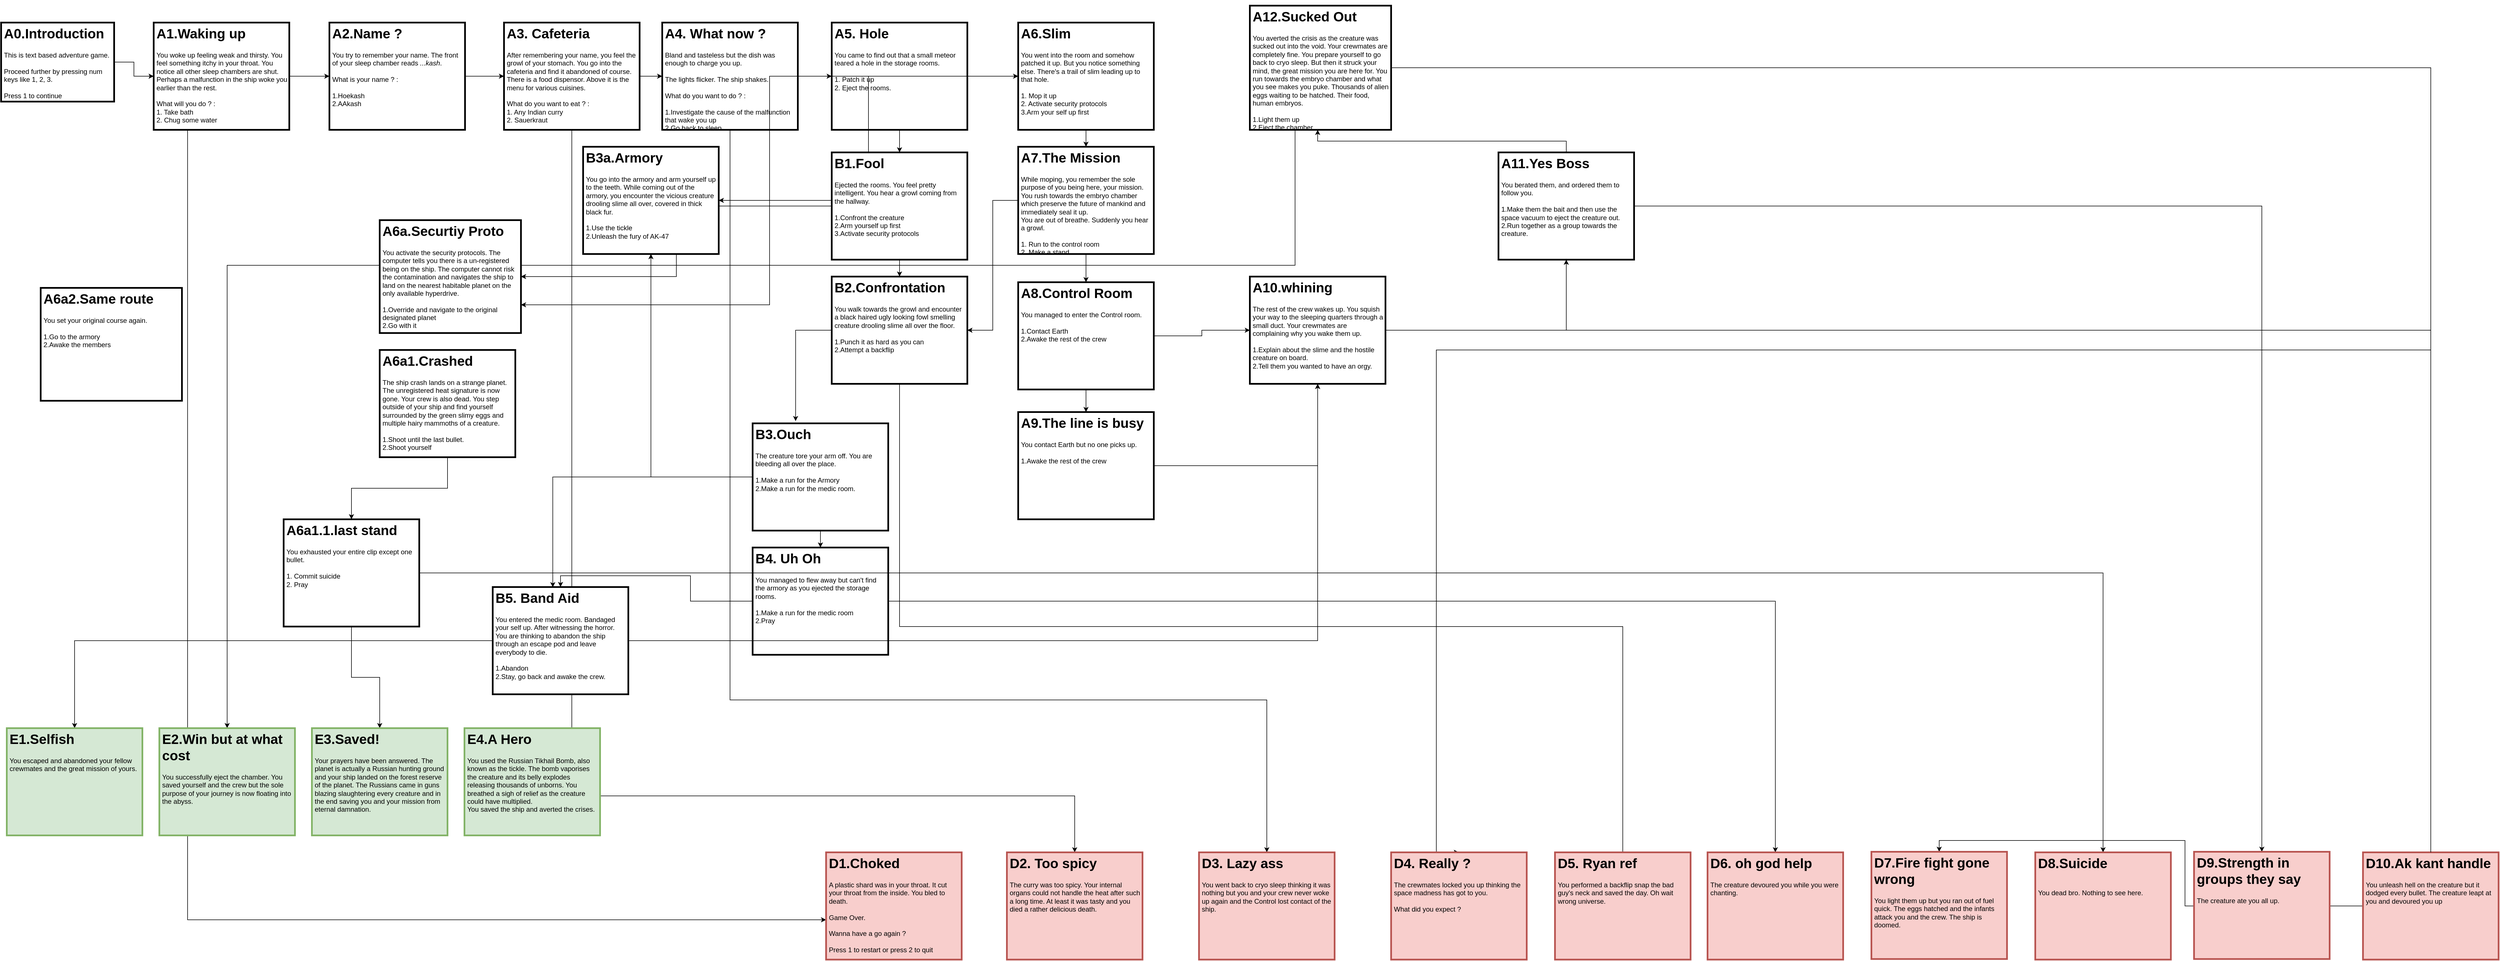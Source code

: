 <mxfile version="14.8.5" type="github">
  <diagram id="kGLVglaXAjxiij-rEtC3" name="Page-1">
    <mxGraphModel dx="1436" dy="689" grid="1" gridSize="10" guides="1" tooltips="1" connect="1" arrows="1" fold="1" page="1" pageScale="1" pageWidth="1100" pageHeight="850" math="0" shadow="0">
      <root>
        <mxCell id="0" />
        <mxCell id="1" parent="0" />
        <mxCell id="MuQRw3Lf0FFxiaVKqVAK-5" style="edgeStyle=orthogonalEdgeStyle;rounded=0;orthogonalLoop=1;jettySize=auto;html=1;" edge="1" parent="1" source="MuQRw3Lf0FFxiaVKqVAK-1" target="MuQRw3Lf0FFxiaVKqVAK-4">
          <mxGeometry relative="1" as="geometry" />
        </mxCell>
        <mxCell id="MuQRw3Lf0FFxiaVKqVAK-1" value="&lt;h1&gt;A0.Introduction&lt;/h1&gt;&lt;div&gt;This is text based adventure game.&lt;/div&gt;&lt;div&gt;&lt;br&gt;&lt;/div&gt;&lt;div&gt;Proceed further by pressing num keys like 1, 2, 3.&lt;/div&gt;&lt;div&gt;&lt;br&gt;&lt;/div&gt;&lt;div&gt;Press 1 to continue&lt;/div&gt;&lt;div&gt;&lt;br&gt;&lt;/div&gt;" style="text;html=1;spacing=5;spacingTop=-20;whiteSpace=wrap;overflow=hidden;rounded=0;strokeWidth=3;gradientColor=#ffffff;fillColor=#ffffff;strokeColor=#000000;" vertex="1" parent="1">
          <mxGeometry x="40" y="120" width="200" height="140" as="geometry" />
        </mxCell>
        <mxCell id="MuQRw3Lf0FFxiaVKqVAK-9" style="edgeStyle=orthogonalEdgeStyle;rounded=0;orthogonalLoop=1;jettySize=auto;html=1;entryX=0;entryY=0.629;entryDx=0;entryDy=0;entryPerimeter=0;exitX=0.542;exitY=1;exitDx=0;exitDy=0;exitPerimeter=0;" edge="1" parent="1" source="MuQRw3Lf0FFxiaVKqVAK-4" target="MuQRw3Lf0FFxiaVKqVAK-6">
          <mxGeometry relative="1" as="geometry">
            <Array as="points">
              <mxPoint x="370" y="310" />
              <mxPoint x="370" y="1710" />
            </Array>
          </mxGeometry>
        </mxCell>
        <mxCell id="MuQRw3Lf0FFxiaVKqVAK-11" style="edgeStyle=orthogonalEdgeStyle;rounded=0;orthogonalLoop=1;jettySize=auto;html=1;entryX=0;entryY=0.5;entryDx=0;entryDy=0;" edge="1" parent="1" source="MuQRw3Lf0FFxiaVKqVAK-4" target="MuQRw3Lf0FFxiaVKqVAK-7">
          <mxGeometry relative="1" as="geometry" />
        </mxCell>
        <mxCell id="MuQRw3Lf0FFxiaVKqVAK-4" value="&lt;h1&gt;A1.Waking up&lt;/h1&gt;&lt;div&gt;&lt;div&gt;You woke up feeling weak and thirsty. You feel something itchy in your throat. You notice all other sleep chambers are shut. Perhaps a malfunction in the ship woke you earlier than the rest.&amp;nbsp;&lt;/div&gt;&lt;div&gt;&lt;br&gt;&lt;/div&gt;&lt;div&gt;What will you do ? :&lt;/div&gt;&lt;div&gt;1. Take bath&lt;/div&gt;&lt;div&gt;2. Chug some water&lt;/div&gt;&lt;/div&gt;" style="text;html=1;spacing=5;spacingTop=-20;whiteSpace=wrap;overflow=hidden;rounded=0;strokeWidth=3;gradientColor=#ffffff;fillColor=#ffffff;strokeColor=#000000;" vertex="1" parent="1">
          <mxGeometry x="310" y="120" width="240" height="190" as="geometry" />
        </mxCell>
        <mxCell id="MuQRw3Lf0FFxiaVKqVAK-6" value="&lt;h1&gt;D1.Choked&amp;nbsp;&lt;/h1&gt;&lt;div&gt;A plastic shard was in your throat. It cut your throat from the inside. You bled to death.&lt;/div&gt;&lt;div&gt;&lt;br&gt;&lt;/div&gt;&lt;div&gt;Game Over.&lt;/div&gt;&lt;div&gt;&lt;br&gt;&lt;/div&gt;&lt;div&gt;Wanna have a go again ?&amp;nbsp;&lt;/div&gt;&lt;div&gt;&lt;br&gt;&lt;/div&gt;&lt;div&gt;Press 1 to restart or press 2 to quit&lt;/div&gt;" style="text;html=1;spacing=5;spacingTop=-20;whiteSpace=wrap;overflow=hidden;rounded=0;strokeWidth=3;fillColor=#f8cecc;strokeColor=#b85450;" vertex="1" parent="1">
          <mxGeometry x="1500" y="1590" width="240" height="190" as="geometry" />
        </mxCell>
        <mxCell id="MuQRw3Lf0FFxiaVKqVAK-12" style="edgeStyle=orthogonalEdgeStyle;rounded=0;orthogonalLoop=1;jettySize=auto;html=1;" edge="1" parent="1" source="MuQRw3Lf0FFxiaVKqVAK-7" target="MuQRw3Lf0FFxiaVKqVAK-10">
          <mxGeometry relative="1" as="geometry" />
        </mxCell>
        <mxCell id="MuQRw3Lf0FFxiaVKqVAK-7" value="&lt;h1&gt;A2.Name ?&lt;/h1&gt;&lt;div&gt;You try to remember your name. The front of your sleep chamber reads &lt;i&gt;...kash&lt;/i&gt;.&amp;nbsp;&lt;/div&gt;&lt;div&gt;&lt;br&gt;&lt;/div&gt;&lt;div&gt;What is your name ? :&lt;/div&gt;&lt;div&gt;&lt;br&gt;&lt;/div&gt;&lt;div&gt;1.Hoekash&lt;/div&gt;&lt;div&gt;2.AAkash&amp;nbsp;&lt;/div&gt;&lt;div&gt;&lt;br&gt;&lt;/div&gt;&lt;div&gt;&lt;br&gt;&lt;/div&gt;" style="text;html=1;spacing=5;spacingTop=-20;whiteSpace=wrap;overflow=hidden;rounded=0;strokeWidth=3;gradientColor=#ffffff;fillColor=#ffffff;strokeColor=#000000;" vertex="1" parent="1">
          <mxGeometry x="621" y="120" width="240" height="190" as="geometry" />
        </mxCell>
        <mxCell id="MuQRw3Lf0FFxiaVKqVAK-14" style="edgeStyle=orthogonalEdgeStyle;rounded=0;orthogonalLoop=1;jettySize=auto;html=1;entryX=0.5;entryY=0;entryDx=0;entryDy=0;" edge="1" parent="1" source="MuQRw3Lf0FFxiaVKqVAK-10" target="MuQRw3Lf0FFxiaVKqVAK-13">
          <mxGeometry relative="1" as="geometry">
            <Array as="points">
              <mxPoint x="1050" y="1490" />
              <mxPoint x="1940" y="1490" />
            </Array>
          </mxGeometry>
        </mxCell>
        <mxCell id="MuQRw3Lf0FFxiaVKqVAK-16" style="edgeStyle=orthogonalEdgeStyle;rounded=0;orthogonalLoop=1;jettySize=auto;html=1;" edge="1" parent="1" source="MuQRw3Lf0FFxiaVKqVAK-10" target="MuQRw3Lf0FFxiaVKqVAK-15">
          <mxGeometry relative="1" as="geometry" />
        </mxCell>
        <mxCell id="MuQRw3Lf0FFxiaVKqVAK-10" value="&lt;h1&gt;A3. Cafeteria&lt;/h1&gt;&lt;div&gt;After remembering your name, you feel the growl of your stomach. You go into the cafeteria and find it abandoned of course. There is a food dispensor. Above it is the menu for various cuisines.&amp;nbsp;&lt;/div&gt;&lt;div&gt;&lt;br&gt;&lt;/div&gt;&lt;div&gt;What do you want to eat ? :&lt;/div&gt;&lt;div&gt;1. Any Indian curry&lt;/div&gt;&lt;div&gt;2. Sauerkraut&lt;/div&gt;&lt;div&gt;&lt;br&gt;&lt;/div&gt;&lt;div&gt;&lt;br&gt;&lt;/div&gt;&lt;div&gt;&lt;br&gt;&lt;/div&gt;" style="text;html=1;spacing=5;spacingTop=-20;whiteSpace=wrap;overflow=hidden;rounded=0;strokeWidth=3;gradientColor=#ffffff;fillColor=#ffffff;strokeColor=#000000;" vertex="1" parent="1">
          <mxGeometry x="930" y="120" width="240" height="190" as="geometry" />
        </mxCell>
        <mxCell id="MuQRw3Lf0FFxiaVKqVAK-13" value="&lt;h1&gt;D2. Too spicy&lt;/h1&gt;&lt;div&gt;The curry was too spicy. Your internal organs could not handle the heat after such a long time. At least it was tasty and you died a rather delicious death.&lt;/div&gt;&lt;div&gt;&lt;br&gt;&lt;/div&gt;&lt;div&gt;&lt;br&gt;&lt;/div&gt;" style="text;html=1;spacing=5;spacingTop=-20;whiteSpace=wrap;overflow=hidden;rounded=0;strokeWidth=3;fillColor=#f8cecc;strokeColor=#b85450;" vertex="1" parent="1">
          <mxGeometry x="1820" y="1590" width="240" height="190" as="geometry" />
        </mxCell>
        <mxCell id="MuQRw3Lf0FFxiaVKqVAK-18" style="edgeStyle=orthogonalEdgeStyle;rounded=0;orthogonalLoop=1;jettySize=auto;html=1;" edge="1" parent="1" source="MuQRw3Lf0FFxiaVKqVAK-15" target="MuQRw3Lf0FFxiaVKqVAK-17">
          <mxGeometry relative="1" as="geometry">
            <Array as="points">
              <mxPoint x="1330" y="1320" />
              <mxPoint x="2280" y="1320" />
            </Array>
          </mxGeometry>
        </mxCell>
        <mxCell id="MuQRw3Lf0FFxiaVKqVAK-20" style="edgeStyle=orthogonalEdgeStyle;rounded=0;orthogonalLoop=1;jettySize=auto;html=1;entryX=0;entryY=0.5;entryDx=0;entryDy=0;" edge="1" parent="1" source="MuQRw3Lf0FFxiaVKqVAK-15" target="MuQRw3Lf0FFxiaVKqVAK-19">
          <mxGeometry relative="1" as="geometry" />
        </mxCell>
        <mxCell id="MuQRw3Lf0FFxiaVKqVAK-15" value="&lt;h1&gt;A4. What now ?&lt;/h1&gt;&lt;div&gt;Bland and tasteless but the dish was enough to charge you up.&amp;nbsp;&lt;/div&gt;&lt;div&gt;&lt;br&gt;&lt;/div&gt;&lt;div&gt;The lights flicker. The ship shakes.&lt;/div&gt;&lt;div&gt;&lt;br&gt;&lt;/div&gt;&lt;div&gt;What do you want to do ? :&lt;/div&gt;&lt;div&gt;&lt;br&gt;&lt;/div&gt;&lt;div&gt;1.Investigate the cause of the malfunction that wake you up&lt;/div&gt;&lt;div&gt;2.Go back to sleep&lt;/div&gt;" style="text;html=1;spacing=5;spacingTop=-20;whiteSpace=wrap;overflow=hidden;rounded=0;strokeWidth=3;gradientColor=#ffffff;fillColor=#ffffff;strokeColor=#000000;" vertex="1" parent="1">
          <mxGeometry x="1210" y="120" width="240" height="190" as="geometry" />
        </mxCell>
        <mxCell id="MuQRw3Lf0FFxiaVKqVAK-17" value="&lt;h1&gt;D3. Lazy ass&lt;/h1&gt;&lt;div&gt;You went back to cryo sleep thinking it was nothing but you and your crew never woke up again and the Control lost contact of the ship.&lt;/div&gt;" style="text;html=1;spacing=5;spacingTop=-20;whiteSpace=wrap;overflow=hidden;rounded=0;strokeWidth=3;fillColor=#f8cecc;strokeColor=#b85450;" vertex="1" parent="1">
          <mxGeometry x="2160" y="1590" width="240" height="190" as="geometry" />
        </mxCell>
        <mxCell id="MuQRw3Lf0FFxiaVKqVAK-24" style="edgeStyle=orthogonalEdgeStyle;rounded=0;orthogonalLoop=1;jettySize=auto;html=1;entryX=0;entryY=0.5;entryDx=0;entryDy=0;" edge="1" parent="1" source="MuQRw3Lf0FFxiaVKqVAK-19" target="MuQRw3Lf0FFxiaVKqVAK-21">
          <mxGeometry relative="1" as="geometry" />
        </mxCell>
        <mxCell id="MuQRw3Lf0FFxiaVKqVAK-35" style="edgeStyle=orthogonalEdgeStyle;rounded=0;orthogonalLoop=1;jettySize=auto;html=1;entryX=0.5;entryY=0;entryDx=0;entryDy=0;" edge="1" parent="1" source="MuQRw3Lf0FFxiaVKqVAK-19" target="MuQRw3Lf0FFxiaVKqVAK-32">
          <mxGeometry relative="1" as="geometry" />
        </mxCell>
        <mxCell id="MuQRw3Lf0FFxiaVKqVAK-19" value="&lt;h1&gt;A5. Hole&amp;nbsp;&amp;nbsp;&lt;/h1&gt;&lt;div&gt;You came to find out that a small meteor teared a hole in the storage rooms.&amp;nbsp;&lt;/div&gt;&lt;div&gt;&lt;br&gt;&lt;/div&gt;&lt;div&gt;1. Patch it up&amp;nbsp;&lt;/div&gt;&lt;div&gt;2. Eject the rooms.&lt;/div&gt;" style="text;html=1;spacing=5;spacingTop=-20;whiteSpace=wrap;overflow=hidden;rounded=0;strokeWidth=3;gradientColor=#ffffff;fillColor=#ffffff;strokeColor=#000000;" vertex="1" parent="1">
          <mxGeometry x="1510" y="120" width="240" height="190" as="geometry" />
        </mxCell>
        <mxCell id="MuQRw3Lf0FFxiaVKqVAK-25" style="edgeStyle=orthogonalEdgeStyle;rounded=0;orthogonalLoop=1;jettySize=auto;html=1;" edge="1" parent="1" source="MuQRw3Lf0FFxiaVKqVAK-21" target="MuQRw3Lf0FFxiaVKqVAK-22">
          <mxGeometry relative="1" as="geometry" />
        </mxCell>
        <mxCell id="MuQRw3Lf0FFxiaVKqVAK-82" style="edgeStyle=orthogonalEdgeStyle;rounded=0;orthogonalLoop=1;jettySize=auto;html=1;entryX=1;entryY=0.75;entryDx=0;entryDy=0;" edge="1" parent="1" source="MuQRw3Lf0FFxiaVKqVAK-21" target="MuQRw3Lf0FFxiaVKqVAK-65">
          <mxGeometry relative="1" as="geometry" />
        </mxCell>
        <mxCell id="MuQRw3Lf0FFxiaVKqVAK-83" style="edgeStyle=orthogonalEdgeStyle;rounded=0;orthogonalLoop=1;jettySize=auto;html=1;entryX=1;entryY=0.5;entryDx=0;entryDy=0;" edge="1" parent="1" source="MuQRw3Lf0FFxiaVKqVAK-21" target="MuQRw3Lf0FFxiaVKqVAK-77">
          <mxGeometry relative="1" as="geometry" />
        </mxCell>
        <mxCell id="MuQRw3Lf0FFxiaVKqVAK-21" value="&lt;h1&gt;A6.Slim&lt;/h1&gt;&lt;div&gt;You went into the room and somehow patched it up. But you notice something else. There&#39;s a trail of slim leading up to that hole.&lt;/div&gt;&lt;div&gt;&lt;br&gt;&lt;/div&gt;&lt;div&gt;1. Mop it up&lt;/div&gt;&lt;div&gt;2. Activate security protocols&lt;/div&gt;&lt;div&gt;3.Arm your self up first&lt;/div&gt;" style="text;html=1;spacing=5;spacingTop=-20;whiteSpace=wrap;overflow=hidden;rounded=0;strokeWidth=3;gradientColor=#ffffff;fillColor=#ffffff;strokeColor=#000000;" vertex="1" parent="1">
          <mxGeometry x="1840" y="120" width="240" height="190" as="geometry" />
        </mxCell>
        <mxCell id="MuQRw3Lf0FFxiaVKqVAK-27" style="edgeStyle=orthogonalEdgeStyle;rounded=0;orthogonalLoop=1;jettySize=auto;html=1;" edge="1" parent="1" source="MuQRw3Lf0FFxiaVKqVAK-22" target="MuQRw3Lf0FFxiaVKqVAK-23">
          <mxGeometry relative="1" as="geometry" />
        </mxCell>
        <mxCell id="MuQRw3Lf0FFxiaVKqVAK-80" style="edgeStyle=orthogonalEdgeStyle;rounded=0;orthogonalLoop=1;jettySize=auto;html=1;entryX=1;entryY=0.5;entryDx=0;entryDy=0;" edge="1" parent="1" source="MuQRw3Lf0FFxiaVKqVAK-22" target="MuQRw3Lf0FFxiaVKqVAK-36">
          <mxGeometry relative="1" as="geometry" />
        </mxCell>
        <mxCell id="MuQRw3Lf0FFxiaVKqVAK-22" value="&lt;h1&gt;A7.The Mission&lt;/h1&gt;&lt;div&gt;While moping, you remember the sole purpose of you being here, your mission. You rush towards the embryo chamber which preserve the future of mankind and immediately seal it up.&lt;/div&gt;&lt;div&gt;You are out of breathe. Suddenly you hear a growl.&lt;/div&gt;&lt;div&gt;&lt;br&gt;&lt;/div&gt;&lt;div&gt;1. Run to the control room&lt;/div&gt;&lt;div&gt;2. Make a stand&lt;/div&gt;" style="text;html=1;spacing=5;spacingTop=-20;whiteSpace=wrap;overflow=hidden;rounded=0;strokeWidth=3;gradientColor=#ffffff;fillColor=#ffffff;strokeColor=#000000;" vertex="1" parent="1">
          <mxGeometry x="1840" y="340" width="240" height="190" as="geometry" />
        </mxCell>
        <mxCell id="MuQRw3Lf0FFxiaVKqVAK-28" style="edgeStyle=orthogonalEdgeStyle;rounded=0;orthogonalLoop=1;jettySize=auto;html=1;entryX=0.5;entryY=0;entryDx=0;entryDy=0;" edge="1" parent="1" source="MuQRw3Lf0FFxiaVKqVAK-23" target="MuQRw3Lf0FFxiaVKqVAK-26">
          <mxGeometry relative="1" as="geometry" />
        </mxCell>
        <mxCell id="MuQRw3Lf0FFxiaVKqVAK-30" style="edgeStyle=orthogonalEdgeStyle;rounded=0;orthogonalLoop=1;jettySize=auto;html=1;" edge="1" parent="1" source="MuQRw3Lf0FFxiaVKqVAK-23" target="MuQRw3Lf0FFxiaVKqVAK-29">
          <mxGeometry relative="1" as="geometry" />
        </mxCell>
        <mxCell id="MuQRw3Lf0FFxiaVKqVAK-23" value="&lt;h1&gt;A8.Control Room&amp;nbsp;&lt;/h1&gt;&lt;div&gt;You managed to enter the Control room.&lt;/div&gt;&lt;div&gt;&lt;br&gt;&lt;/div&gt;&lt;div&gt;1.Contact Earth&lt;/div&gt;&lt;div&gt;2.Awake the rest of the crew&lt;/div&gt;" style="text;html=1;spacing=5;spacingTop=-20;whiteSpace=wrap;overflow=hidden;rounded=0;strokeWidth=3;gradientColor=#ffffff;fillColor=#ffffff;strokeColor=#000000;" vertex="1" parent="1">
          <mxGeometry x="1840" y="580" width="240" height="190" as="geometry" />
        </mxCell>
        <mxCell id="MuQRw3Lf0FFxiaVKqVAK-31" style="edgeStyle=orthogonalEdgeStyle;rounded=0;orthogonalLoop=1;jettySize=auto;html=1;" edge="1" parent="1" source="MuQRw3Lf0FFxiaVKqVAK-26" target="MuQRw3Lf0FFxiaVKqVAK-29">
          <mxGeometry relative="1" as="geometry" />
        </mxCell>
        <mxCell id="MuQRw3Lf0FFxiaVKqVAK-26" value="&lt;h1&gt;A9.The line is busy&lt;/h1&gt;&lt;div&gt;You contact Earth but no one picks up.&lt;/div&gt;&lt;div&gt;&lt;br&gt;&lt;/div&gt;&lt;div&gt;1.Awake the rest of the crew&lt;/div&gt;" style="text;html=1;spacing=5;spacingTop=-20;whiteSpace=wrap;overflow=hidden;rounded=0;strokeWidth=3;gradientColor=#ffffff;fillColor=#ffffff;strokeColor=#000000;" vertex="1" parent="1">
          <mxGeometry x="1840" y="810" width="240" height="190" as="geometry" />
        </mxCell>
        <mxCell id="MuQRw3Lf0FFxiaVKqVAK-34" style="edgeStyle=orthogonalEdgeStyle;rounded=0;orthogonalLoop=1;jettySize=auto;html=1;entryX=0.5;entryY=0;entryDx=0;entryDy=0;startArrow=none;" edge="1" parent="1" source="MuQRw3Lf0FFxiaVKqVAK-84" target="MuQRw3Lf0FFxiaVKqVAK-33">
          <mxGeometry relative="1" as="geometry">
            <mxPoint x="2540" y="1250" as="targetPoint" />
            <Array as="points">
              <mxPoint x="2580" y="700" />
              <mxPoint x="2580" y="1590" />
            </Array>
          </mxGeometry>
        </mxCell>
        <mxCell id="MuQRw3Lf0FFxiaVKqVAK-55" style="edgeStyle=orthogonalEdgeStyle;rounded=0;orthogonalLoop=1;jettySize=auto;html=1;entryX=0.5;entryY=1;entryDx=0;entryDy=0;" edge="1" parent="1" source="MuQRw3Lf0FFxiaVKqVAK-29" target="MuQRw3Lf0FFxiaVKqVAK-54">
          <mxGeometry relative="1" as="geometry" />
        </mxCell>
        <mxCell id="MuQRw3Lf0FFxiaVKqVAK-29" value="&lt;h1&gt;A10.whining&lt;/h1&gt;&lt;div&gt;The rest of the crew wakes up. You squish your way to the sleeping quarters through a small duct. Your crewmates are complaining why you wake them up.&lt;/div&gt;&lt;div&gt;&lt;br&gt;&lt;/div&gt;&lt;div&gt;1.Explain about the slime and the hostile creature on board.&lt;/div&gt;&lt;div&gt;2.Tell them you wanted to have an orgy.&lt;/div&gt;" style="text;html=1;spacing=5;spacingTop=-20;whiteSpace=wrap;overflow=hidden;rounded=0;strokeWidth=3;gradientColor=#ffffff;fillColor=#ffffff;strokeColor=#000000;" vertex="1" parent="1">
          <mxGeometry x="2250" y="570" width="240" height="190" as="geometry" />
        </mxCell>
        <mxCell id="MuQRw3Lf0FFxiaVKqVAK-37" style="edgeStyle=orthogonalEdgeStyle;rounded=0;orthogonalLoop=1;jettySize=auto;html=1;entryX=0.5;entryY=0;entryDx=0;entryDy=0;" edge="1" parent="1" source="MuQRw3Lf0FFxiaVKqVAK-32" target="MuQRw3Lf0FFxiaVKqVAK-36">
          <mxGeometry relative="1" as="geometry">
            <mxPoint x="1630" y="550" as="targetPoint" />
          </mxGeometry>
        </mxCell>
        <mxCell id="MuQRw3Lf0FFxiaVKqVAK-79" style="edgeStyle=orthogonalEdgeStyle;rounded=0;orthogonalLoop=1;jettySize=auto;html=1;" edge="1" parent="1" source="MuQRw3Lf0FFxiaVKqVAK-32" target="MuQRw3Lf0FFxiaVKqVAK-65">
          <mxGeometry relative="1" as="geometry" />
        </mxCell>
        <mxCell id="MuQRw3Lf0FFxiaVKqVAK-32" value="&lt;h1&gt;B1.Fool&lt;/h1&gt;&lt;div&gt;Ejected the rooms. You feel pretty intelligent. You hear a growl coming from the hallway.&amp;nbsp;&lt;/div&gt;&lt;div&gt;&lt;br&gt;&lt;/div&gt;&lt;div&gt;1.Confront the creature&lt;/div&gt;&lt;div&gt;2.Arm yourself up first&lt;/div&gt;&lt;div&gt;3.Activate security protocols&amp;nbsp;&lt;/div&gt;&lt;div&gt;&lt;br&gt;&lt;/div&gt;" style="text;html=1;spacing=5;spacingTop=-20;whiteSpace=wrap;overflow=hidden;rounded=0;strokeWidth=3;gradientColor=#ffffff;fillColor=#ffffff;strokeColor=#000000;" vertex="1" parent="1">
          <mxGeometry x="1510" y="350" width="240" height="190" as="geometry" />
        </mxCell>
        <mxCell id="MuQRw3Lf0FFxiaVKqVAK-33" value="&lt;h1&gt;D4. Really ?&lt;/h1&gt;&lt;div&gt;The crewmates locked you up thinking the space madness has got to you.&amp;nbsp;&lt;/div&gt;&lt;div&gt;&lt;br&gt;&lt;/div&gt;&lt;div&gt;What did you expect ?&lt;br&gt;&lt;/div&gt;" style="text;html=1;spacing=5;spacingTop=-20;whiteSpace=wrap;overflow=hidden;rounded=0;strokeWidth=3;fillColor=#f8cecc;strokeColor=#b85450;" vertex="1" parent="1">
          <mxGeometry x="2500" y="1590" width="240" height="190" as="geometry" />
        </mxCell>
        <mxCell id="MuQRw3Lf0FFxiaVKqVAK-39" style="edgeStyle=orthogonalEdgeStyle;rounded=0;orthogonalLoop=1;jettySize=auto;html=1;" edge="1" parent="1" source="MuQRw3Lf0FFxiaVKqVAK-36">
          <mxGeometry relative="1" as="geometry">
            <mxPoint x="2910" y="1600" as="targetPoint" />
            <Array as="points">
              <mxPoint x="1630" y="1190" />
              <mxPoint x="2910" y="1190" />
            </Array>
          </mxGeometry>
        </mxCell>
        <mxCell id="MuQRw3Lf0FFxiaVKqVAK-41" style="edgeStyle=orthogonalEdgeStyle;rounded=0;orthogonalLoop=1;jettySize=auto;html=1;entryX=0.317;entryY=-0.021;entryDx=0;entryDy=0;entryPerimeter=0;" edge="1" parent="1" source="MuQRw3Lf0FFxiaVKqVAK-36" target="MuQRw3Lf0FFxiaVKqVAK-40">
          <mxGeometry relative="1" as="geometry">
            <Array as="points">
              <mxPoint x="1446" y="665" />
            </Array>
          </mxGeometry>
        </mxCell>
        <mxCell id="MuQRw3Lf0FFxiaVKqVAK-36" value="&lt;h1&gt;B2.Confrontation&lt;/h1&gt;&lt;div&gt;You walk towards the growl and encounter a black haired ugly looking fowl smelling creature drooling slime all over the floor.&lt;/div&gt;&lt;div&gt;&lt;br&gt;&lt;/div&gt;&lt;div&gt;1.Punch it as hard as you can&lt;/div&gt;&lt;div&gt;2.Attempt a backflip&lt;/div&gt;" style="text;html=1;spacing=5;spacingTop=-20;whiteSpace=wrap;overflow=hidden;rounded=0;strokeWidth=3;gradientColor=#ffffff;fillColor=#ffffff;strokeColor=#000000;" vertex="1" parent="1">
          <mxGeometry x="1510" y="570" width="240" height="190" as="geometry" />
        </mxCell>
        <mxCell id="MuQRw3Lf0FFxiaVKqVAK-38" value="&lt;h1&gt;D5. Ryan ref&lt;/h1&gt;&lt;div&gt;You performed a backflip snap the bad guy&#39;s neck and saved the day. Oh wait wrong universe.&lt;/div&gt;" style="text;html=1;spacing=5;spacingTop=-20;whiteSpace=wrap;overflow=hidden;rounded=0;strokeWidth=3;fillColor=#f8cecc;strokeColor=#b85450;" vertex="1" parent="1">
          <mxGeometry x="2790" y="1590" width="240" height="190" as="geometry" />
        </mxCell>
        <mxCell id="MuQRw3Lf0FFxiaVKqVAK-43" style="edgeStyle=orthogonalEdgeStyle;rounded=0;orthogonalLoop=1;jettySize=auto;html=1;entryX=0.5;entryY=0;entryDx=0;entryDy=0;" edge="1" parent="1" source="MuQRw3Lf0FFxiaVKqVAK-40" target="MuQRw3Lf0FFxiaVKqVAK-42">
          <mxGeometry relative="1" as="geometry" />
        </mxCell>
        <mxCell id="MuQRw3Lf0FFxiaVKqVAK-56" style="edgeStyle=orthogonalEdgeStyle;rounded=0;orthogonalLoop=1;jettySize=auto;html=1;entryX=0.443;entryY=0.002;entryDx=0;entryDy=0;entryPerimeter=0;" edge="1" parent="1" source="MuQRw3Lf0FFxiaVKqVAK-40" target="MuQRw3Lf0FFxiaVKqVAK-46">
          <mxGeometry relative="1" as="geometry" />
        </mxCell>
        <mxCell id="MuQRw3Lf0FFxiaVKqVAK-81" style="edgeStyle=orthogonalEdgeStyle;rounded=0;orthogonalLoop=1;jettySize=auto;html=1;" edge="1" parent="1" source="MuQRw3Lf0FFxiaVKqVAK-40" target="MuQRw3Lf0FFxiaVKqVAK-77">
          <mxGeometry relative="1" as="geometry" />
        </mxCell>
        <mxCell id="MuQRw3Lf0FFxiaVKqVAK-40" value="&lt;h1&gt;B3.Ouch&lt;/h1&gt;&lt;div&gt;The creature tore your arm off. You are bleeding all over the place.&lt;/div&gt;&lt;div&gt;&lt;br&gt;&lt;/div&gt;&lt;div&gt;1.Make a run for the Armory&lt;/div&gt;&lt;div&gt;2.Make a run for the medic room.&lt;/div&gt;" style="text;html=1;spacing=5;spacingTop=-20;whiteSpace=wrap;overflow=hidden;rounded=0;strokeWidth=3;gradientColor=#ffffff;fillColor=#ffffff;strokeColor=#000000;" vertex="1" parent="1">
          <mxGeometry x="1370" y="830" width="240" height="190" as="geometry" />
        </mxCell>
        <mxCell id="MuQRw3Lf0FFxiaVKqVAK-45" style="edgeStyle=orthogonalEdgeStyle;rounded=0;orthogonalLoop=1;jettySize=auto;html=1;entryX=0.5;entryY=0;entryDx=0;entryDy=0;" edge="1" parent="1" source="MuQRw3Lf0FFxiaVKqVAK-42" target="MuQRw3Lf0FFxiaVKqVAK-44">
          <mxGeometry relative="1" as="geometry" />
        </mxCell>
        <mxCell id="MuQRw3Lf0FFxiaVKqVAK-47" style="edgeStyle=orthogonalEdgeStyle;rounded=0;orthogonalLoop=1;jettySize=auto;html=1;entryX=0.5;entryY=0;entryDx=0;entryDy=0;" edge="1" parent="1" source="MuQRw3Lf0FFxiaVKqVAK-42" target="MuQRw3Lf0FFxiaVKqVAK-46">
          <mxGeometry relative="1" as="geometry" />
        </mxCell>
        <mxCell id="MuQRw3Lf0FFxiaVKqVAK-42" value="&lt;h1&gt;B4. Uh Oh&lt;/h1&gt;&lt;div&gt;You managed to flew away but can&#39;t find the armory as you ejected the storage rooms.&lt;/div&gt;&lt;div&gt;&lt;br&gt;&lt;/div&gt;&lt;div&gt;1.Make a run for the medic room&lt;/div&gt;&lt;div&gt;2.Pray&lt;/div&gt;" style="text;html=1;spacing=5;spacingTop=-20;whiteSpace=wrap;overflow=hidden;rounded=0;strokeWidth=3;gradientColor=#ffffff;fillColor=#ffffff;strokeColor=#000000;" vertex="1" parent="1">
          <mxGeometry x="1370" y="1050" width="240" height="190" as="geometry" />
        </mxCell>
        <mxCell id="MuQRw3Lf0FFxiaVKqVAK-44" value="&lt;h1&gt;D6. oh god help&lt;/h1&gt;&lt;div&gt;The creature devoured you while you were chanting.&lt;/div&gt;" style="text;html=1;spacing=5;spacingTop=-20;whiteSpace=wrap;overflow=hidden;rounded=0;strokeWidth=3;fillColor=#f8cecc;strokeColor=#b85450;" vertex="1" parent="1">
          <mxGeometry x="3060" y="1590" width="240" height="190" as="geometry" />
        </mxCell>
        <mxCell id="MuQRw3Lf0FFxiaVKqVAK-50" style="edgeStyle=orthogonalEdgeStyle;rounded=0;orthogonalLoop=1;jettySize=auto;html=1;entryX=0.5;entryY=1;entryDx=0;entryDy=0;" edge="1" parent="1" source="MuQRw3Lf0FFxiaVKqVAK-46" target="MuQRw3Lf0FFxiaVKqVAK-29">
          <mxGeometry relative="1" as="geometry" />
        </mxCell>
        <mxCell id="MuQRw3Lf0FFxiaVKqVAK-53" style="edgeStyle=orthogonalEdgeStyle;rounded=0;orthogonalLoop=1;jettySize=auto;html=1;" edge="1" parent="1" source="MuQRw3Lf0FFxiaVKqVAK-46" target="MuQRw3Lf0FFxiaVKqVAK-52">
          <mxGeometry relative="1" as="geometry" />
        </mxCell>
        <mxCell id="MuQRw3Lf0FFxiaVKqVAK-46" value="&lt;h1&gt;B5. Band Aid&lt;/h1&gt;&lt;div&gt;You entered the medic room. Bandaged your self up. After witnessing the horror. You are thinking to abandon the ship through an escape pod and leave everybody to die.&lt;/div&gt;&lt;div&gt;&lt;br&gt;&lt;/div&gt;&lt;div&gt;1.Abandon&lt;/div&gt;&lt;div&gt;2.Stay, go back and awake the crew.&lt;/div&gt;" style="text;html=1;spacing=5;spacingTop=-20;whiteSpace=wrap;overflow=hidden;rounded=0;strokeWidth=3;gradientColor=#ffffff;fillColor=#ffffff;strokeColor=#000000;" vertex="1" parent="1">
          <mxGeometry x="910" y="1120" width="240" height="190" as="geometry" />
        </mxCell>
        <mxCell id="MuQRw3Lf0FFxiaVKqVAK-52" value="&lt;h1&gt;E1.Selfish&lt;/h1&gt;&lt;div&gt;You escaped and abandoned your fellow crewmates and the great mission of yours.&lt;/div&gt;" style="text;html=1;spacing=5;spacingTop=-20;whiteSpace=wrap;overflow=hidden;rounded=0;strokeWidth=3;fillColor=#d5e8d4;strokeColor=#82b366;" vertex="1" parent="1">
          <mxGeometry x="50" y="1370" width="240" height="190" as="geometry" />
        </mxCell>
        <mxCell id="MuQRw3Lf0FFxiaVKqVAK-59" style="edgeStyle=orthogonalEdgeStyle;rounded=0;orthogonalLoop=1;jettySize=auto;html=1;exitX=0.5;exitY=0;exitDx=0;exitDy=0;entryX=0.48;entryY=1;entryDx=0;entryDy=0;entryPerimeter=0;" edge="1" parent="1" source="MuQRw3Lf0FFxiaVKqVAK-54" target="MuQRw3Lf0FFxiaVKqVAK-58">
          <mxGeometry relative="1" as="geometry" />
        </mxCell>
        <mxCell id="MuQRw3Lf0FFxiaVKqVAK-73" style="edgeStyle=orthogonalEdgeStyle;rounded=0;orthogonalLoop=1;jettySize=auto;html=1;entryX=0.5;entryY=0;entryDx=0;entryDy=0;" edge="1" parent="1" source="MuQRw3Lf0FFxiaVKqVAK-54" target="MuQRw3Lf0FFxiaVKqVAK-72">
          <mxGeometry relative="1" as="geometry">
            <mxPoint x="3880" y="1140" as="targetPoint" />
          </mxGeometry>
        </mxCell>
        <mxCell id="MuQRw3Lf0FFxiaVKqVAK-54" value="&lt;h1&gt;A11.Yes Boss&lt;/h1&gt;&lt;div&gt;You berated them, and ordered them to follow you.&lt;/div&gt;&lt;div&gt;&lt;br&gt;&lt;/div&gt;&lt;div&gt;1.Make them the bait and then use the space vacuum to eject the creature out.&lt;/div&gt;&lt;div&gt;2.Run together as a group towards the creature.&lt;/div&gt;" style="text;html=1;spacing=5;spacingTop=-20;whiteSpace=wrap;overflow=hidden;rounded=0;strokeWidth=3;gradientColor=#ffffff;fillColor=#ffffff;strokeColor=#000000;" vertex="1" parent="1">
          <mxGeometry x="2690" y="350" width="240" height="190" as="geometry" />
        </mxCell>
        <mxCell id="MuQRw3Lf0FFxiaVKqVAK-61" style="edgeStyle=orthogonalEdgeStyle;rounded=0;orthogonalLoop=1;jettySize=auto;html=1;entryX=0.5;entryY=0;entryDx=0;entryDy=0;startArrow=none;" edge="1" parent="1" source="MuQRw3Lf0FFxiaVKqVAK-84" target="MuQRw3Lf0FFxiaVKqVAK-60">
          <mxGeometry relative="1" as="geometry">
            <mxPoint x="3490" y="1280" as="targetPoint" />
          </mxGeometry>
        </mxCell>
        <mxCell id="MuQRw3Lf0FFxiaVKqVAK-63" style="edgeStyle=orthogonalEdgeStyle;rounded=0;orthogonalLoop=1;jettySize=auto;html=1;" edge="1" parent="1" source="MuQRw3Lf0FFxiaVKqVAK-58" target="MuQRw3Lf0FFxiaVKqVAK-62">
          <mxGeometry relative="1" as="geometry">
            <mxPoint x="770" y="770" as="targetPoint" />
            <Array as="points">
              <mxPoint x="2330" y="550" />
              <mxPoint x="440" y="550" />
            </Array>
          </mxGeometry>
        </mxCell>
        <mxCell id="MuQRw3Lf0FFxiaVKqVAK-58" value="&lt;h1&gt;A12.Sucked Out&lt;/h1&gt;&lt;div&gt;You averted the crisis as the creature was sucked out into the void. Your crewmates are completely fine. You prepare yourself to go back to cryo sleep. But then it struck your mind, the great mission you are here for. You run towards the embryo chamber and what you see makes you puke. Thousands of alien eggs waiting to be hatched. Their food, human embryos.&amp;nbsp;&lt;/div&gt;&lt;div&gt;&lt;br&gt;&lt;/div&gt;&lt;div&gt;1.Light them up&lt;/div&gt;&lt;div&gt;2.Eject the chamber&lt;/div&gt;" style="text;html=1;spacing=5;spacingTop=-20;whiteSpace=wrap;overflow=hidden;rounded=0;strokeWidth=3;gradientColor=#ffffff;fillColor=#ffffff;strokeColor=#000000;" vertex="1" parent="1">
          <mxGeometry x="2250" y="90" width="250" height="220" as="geometry" />
        </mxCell>
        <mxCell id="MuQRw3Lf0FFxiaVKqVAK-60" value="&lt;h1&gt;D7.Fire fight gone wrong&lt;/h1&gt;&lt;div&gt;You light them up but you ran out of fuel quick. The eggs hatched and the infants attack you and the crew. The ship is doomed.&lt;/div&gt;" style="text;html=1;spacing=5;spacingTop=-20;whiteSpace=wrap;overflow=hidden;rounded=0;strokeWidth=3;fillColor=#f8cecc;strokeColor=#b85450;" vertex="1" parent="1">
          <mxGeometry x="3350" y="1589" width="240" height="190" as="geometry" />
        </mxCell>
        <mxCell id="MuQRw3Lf0FFxiaVKqVAK-62" value="&lt;h1&gt;E2.Win but at what cost&lt;/h1&gt;&lt;div&gt;You successfully eject the chamber. You saved yourself and the crew but the sole purpose of your journey is now floating into the abyss.&lt;/div&gt;" style="text;html=1;spacing=5;spacingTop=-20;whiteSpace=wrap;overflow=hidden;rounded=0;strokeWidth=3;fillColor=#d5e8d4;strokeColor=#82b366;" vertex="1" parent="1">
          <mxGeometry x="320" y="1370" width="240" height="190" as="geometry" />
        </mxCell>
        <mxCell id="MuQRw3Lf0FFxiaVKqVAK-65" value="&lt;h1&gt;A6a.Securtiy Proto&lt;/h1&gt;&lt;div&gt;You activate the security protocols. The computer tells you there is a un-registered being on the ship. The computer cannot risk the contamination and navigates the ship to land on the nearest habitable planet on the only available hyperdrive.&lt;/div&gt;&lt;div&gt;&lt;br&gt;&lt;/div&gt;&lt;div&gt;1.Override and navigate to the original designated planet&lt;/div&gt;&lt;div&gt;2.Go with it&lt;/div&gt;" style="text;html=1;spacing=5;spacingTop=-20;whiteSpace=wrap;overflow=hidden;rounded=0;strokeWidth=3;gradientColor=#ffffff;fillColor=#ffffff;strokeColor=#000000;" vertex="1" parent="1">
          <mxGeometry x="710" y="470" width="250" height="200" as="geometry" />
        </mxCell>
        <mxCell id="MuQRw3Lf0FFxiaVKqVAK-75" style="edgeStyle=orthogonalEdgeStyle;rounded=0;orthogonalLoop=1;jettySize=auto;html=1;entryX=0.5;entryY=0;entryDx=0;entryDy=0;" edge="1" parent="1" source="MuQRw3Lf0FFxiaVKqVAK-66" target="MuQRw3Lf0FFxiaVKqVAK-67">
          <mxGeometry relative="1" as="geometry" />
        </mxCell>
        <mxCell id="MuQRw3Lf0FFxiaVKqVAK-66" value="&lt;h1&gt;A6a1.Crashed&lt;/h1&gt;&lt;div&gt;The ship crash lands on a strange planet. The unregistered heat signature is now gone. Your crew is also dead. You step outside of your ship and find yourself surrounded by the green slimy eggs and multiple hairy mammoths of a creature.&lt;/div&gt;&lt;div&gt;&lt;br&gt;&lt;/div&gt;&lt;div&gt;1.Shoot until the last bullet.&lt;/div&gt;&lt;div&gt;2.Shoot yourself&lt;/div&gt;" style="text;html=1;spacing=5;spacingTop=-20;whiteSpace=wrap;overflow=hidden;rounded=0;strokeWidth=3;gradientColor=#ffffff;fillColor=#ffffff;strokeColor=#000000;" vertex="1" parent="1">
          <mxGeometry x="710" y="700" width="240" height="190" as="geometry" />
        </mxCell>
        <mxCell id="MuQRw3Lf0FFxiaVKqVAK-74" style="edgeStyle=orthogonalEdgeStyle;rounded=0;orthogonalLoop=1;jettySize=auto;html=1;entryX=0.5;entryY=0;entryDx=0;entryDy=0;" edge="1" parent="1" source="MuQRw3Lf0FFxiaVKqVAK-67" target="MuQRw3Lf0FFxiaVKqVAK-71">
          <mxGeometry relative="1" as="geometry">
            <mxPoint x="3330" y="1550" as="targetPoint" />
          </mxGeometry>
        </mxCell>
        <mxCell id="MuQRw3Lf0FFxiaVKqVAK-76" style="edgeStyle=orthogonalEdgeStyle;rounded=0;orthogonalLoop=1;jettySize=auto;html=1;" edge="1" parent="1" source="MuQRw3Lf0FFxiaVKqVAK-67" target="MuQRw3Lf0FFxiaVKqVAK-68">
          <mxGeometry relative="1" as="geometry" />
        </mxCell>
        <mxCell id="MuQRw3Lf0FFxiaVKqVAK-67" value="&lt;h1&gt;A6a1.1.last stand&lt;/h1&gt;&lt;div&gt;You exhausted your entire clip except one bullet.&lt;/div&gt;&lt;div&gt;&lt;br&gt;&lt;/div&gt;&lt;div&gt;1. Commit suicide&lt;/div&gt;&lt;div&gt;2. Pray&lt;/div&gt;" style="text;html=1;spacing=5;spacingTop=-20;whiteSpace=wrap;overflow=hidden;rounded=0;strokeWidth=3;gradientColor=#ffffff;fillColor=#ffffff;strokeColor=#000000;" vertex="1" parent="1">
          <mxGeometry x="540" y="1000" width="240" height="190" as="geometry" />
        </mxCell>
        <mxCell id="MuQRw3Lf0FFxiaVKqVAK-68" value="&lt;h1&gt;E3.Saved!&lt;/h1&gt;&lt;div&gt;Your prayers have been answered. The&amp;nbsp; planet is actually a Russian hunting ground and your ship landed on the forest reserve of the planet. The Russians came in guns blazing slaughtering every creature and in the end saving you and your mission from eternal damnation.&lt;/div&gt;" style="text;html=1;spacing=5;spacingTop=-20;whiteSpace=wrap;overflow=hidden;rounded=0;strokeWidth=3;fillColor=#d5e8d4;strokeColor=#82b366;" vertex="1" parent="1">
          <mxGeometry x="590" y="1370" width="240" height="190" as="geometry" />
        </mxCell>
        <mxCell id="MuQRw3Lf0FFxiaVKqVAK-71" value="&lt;h1&gt;D8.Suicide&lt;/h1&gt;&lt;div&gt;&lt;br&gt;&lt;/div&gt;&lt;div&gt;You dead bro. Nothing to see here.&lt;/div&gt;" style="text;html=1;spacing=5;spacingTop=-20;whiteSpace=wrap;overflow=hidden;rounded=0;strokeWidth=3;fillColor=#f8cecc;strokeColor=#b85450;" vertex="1" parent="1">
          <mxGeometry x="3640" y="1590" width="240" height="190" as="geometry" />
        </mxCell>
        <mxCell id="MuQRw3Lf0FFxiaVKqVAK-72" value="&lt;h1&gt;D9.Strength in groups they say&lt;/h1&gt;&lt;div&gt;The creature ate you all up.&lt;/div&gt;" style="text;html=1;spacing=5;spacingTop=-20;whiteSpace=wrap;overflow=hidden;rounded=0;strokeWidth=3;fillColor=#f8cecc;strokeColor=#b85450;" vertex="1" parent="1">
          <mxGeometry x="3921" y="1589" width="240" height="190" as="geometry" />
        </mxCell>
        <mxCell id="MuQRw3Lf0FFxiaVKqVAK-77" value="&lt;h1&gt;B3a.Armory&lt;/h1&gt;&lt;div&gt;You go into the armory and arm yourself up to the teeth. While coming out of the armory, you encounter the vicious creature drooling slime all over, covered in thick black fur.&lt;/div&gt;&lt;div&gt;&lt;br&gt;&lt;/div&gt;&lt;div&gt;1.Use the tickle&lt;/div&gt;&lt;div&gt;2.Unleash the fury of AK-47&lt;/div&gt;" style="text;html=1;spacing=5;spacingTop=-20;whiteSpace=wrap;overflow=hidden;rounded=0;strokeWidth=3;gradientColor=#ffffff;fillColor=#ffffff;strokeColor=#000000;" vertex="1" parent="1">
          <mxGeometry x="1070" y="340" width="240" height="190" as="geometry" />
        </mxCell>
        <mxCell id="MuQRw3Lf0FFxiaVKqVAK-78" value="&lt;h1&gt;E4.A Hero&lt;/h1&gt;&lt;div&gt;You used the Russian Tikhail Bomb, also known as the tickle. The bomb vaporises the creature and its belly explodes releasing thousands of unborns. You breathed a sigh of relief as the creature could have multiplied.&amp;nbsp;&lt;/div&gt;&lt;div&gt;You saved the ship and averted the crises.&lt;/div&gt;" style="text;html=1;spacing=5;spacingTop=-20;whiteSpace=wrap;overflow=hidden;rounded=0;strokeWidth=3;strokeColor=#82b366;fillColor=#d5e8d4;" vertex="1" parent="1">
          <mxGeometry x="860" y="1370" width="240" height="190" as="geometry" />
        </mxCell>
        <mxCell id="MuQRw3Lf0FFxiaVKqVAK-85" value="" style="edgeStyle=orthogonalEdgeStyle;rounded=0;orthogonalLoop=1;jettySize=auto;html=1;entryX=0.5;entryY=0;entryDx=0;entryDy=0;endArrow=none;" edge="1" parent="1" source="MuQRw3Lf0FFxiaVKqVAK-29" target="MuQRw3Lf0FFxiaVKqVAK-84">
          <mxGeometry relative="1" as="geometry">
            <mxPoint x="2620" y="1590" as="targetPoint" />
            <mxPoint x="2490" y="700" as="sourcePoint" />
            <Array as="points" />
          </mxGeometry>
        </mxCell>
        <mxCell id="MuQRw3Lf0FFxiaVKqVAK-84" value="&lt;h1&gt;D10.Ak kant handle&lt;/h1&gt;&lt;div&gt;You unleash hell on the creature but it dodged every bullet. The creature leapt at you and devoured you up&lt;/div&gt;" style="text;html=1;spacing=5;spacingTop=-20;whiteSpace=wrap;overflow=hidden;rounded=0;strokeWidth=3;fillColor=#f8cecc;strokeColor=#b85450;" vertex="1" parent="1">
          <mxGeometry x="4220" y="1590" width="240" height="190" as="geometry" />
        </mxCell>
        <mxCell id="MuQRw3Lf0FFxiaVKqVAK-86" value="" style="edgeStyle=orthogonalEdgeStyle;rounded=0;orthogonalLoop=1;jettySize=auto;html=1;entryX=0.5;entryY=0;entryDx=0;entryDy=0;endArrow=none;" edge="1" parent="1" source="MuQRw3Lf0FFxiaVKqVAK-58" target="MuQRw3Lf0FFxiaVKqVAK-84">
          <mxGeometry relative="1" as="geometry">
            <mxPoint x="3470" y="1589" as="targetPoint" />
            <mxPoint x="2500" y="200" as="sourcePoint" />
          </mxGeometry>
        </mxCell>
        <mxCell id="MuQRw3Lf0FFxiaVKqVAK-87" value="&lt;h1&gt;A6a2.Same route&lt;/h1&gt;&lt;div&gt;You set your original course again.&lt;/div&gt;&lt;div&gt;&lt;br&gt;&lt;/div&gt;&lt;div&gt;1.Go to the armory&lt;/div&gt;&lt;div&gt;2.Awake the members&lt;/div&gt;" style="text;html=1;spacing=5;spacingTop=-20;whiteSpace=wrap;overflow=hidden;rounded=0;strokeWidth=3;gradientColor=#ffffff;fillColor=#ffffff;strokeColor=#000000;" vertex="1" parent="1">
          <mxGeometry x="110" y="590" width="250" height="200" as="geometry" />
        </mxCell>
      </root>
    </mxGraphModel>
  </diagram>
</mxfile>
